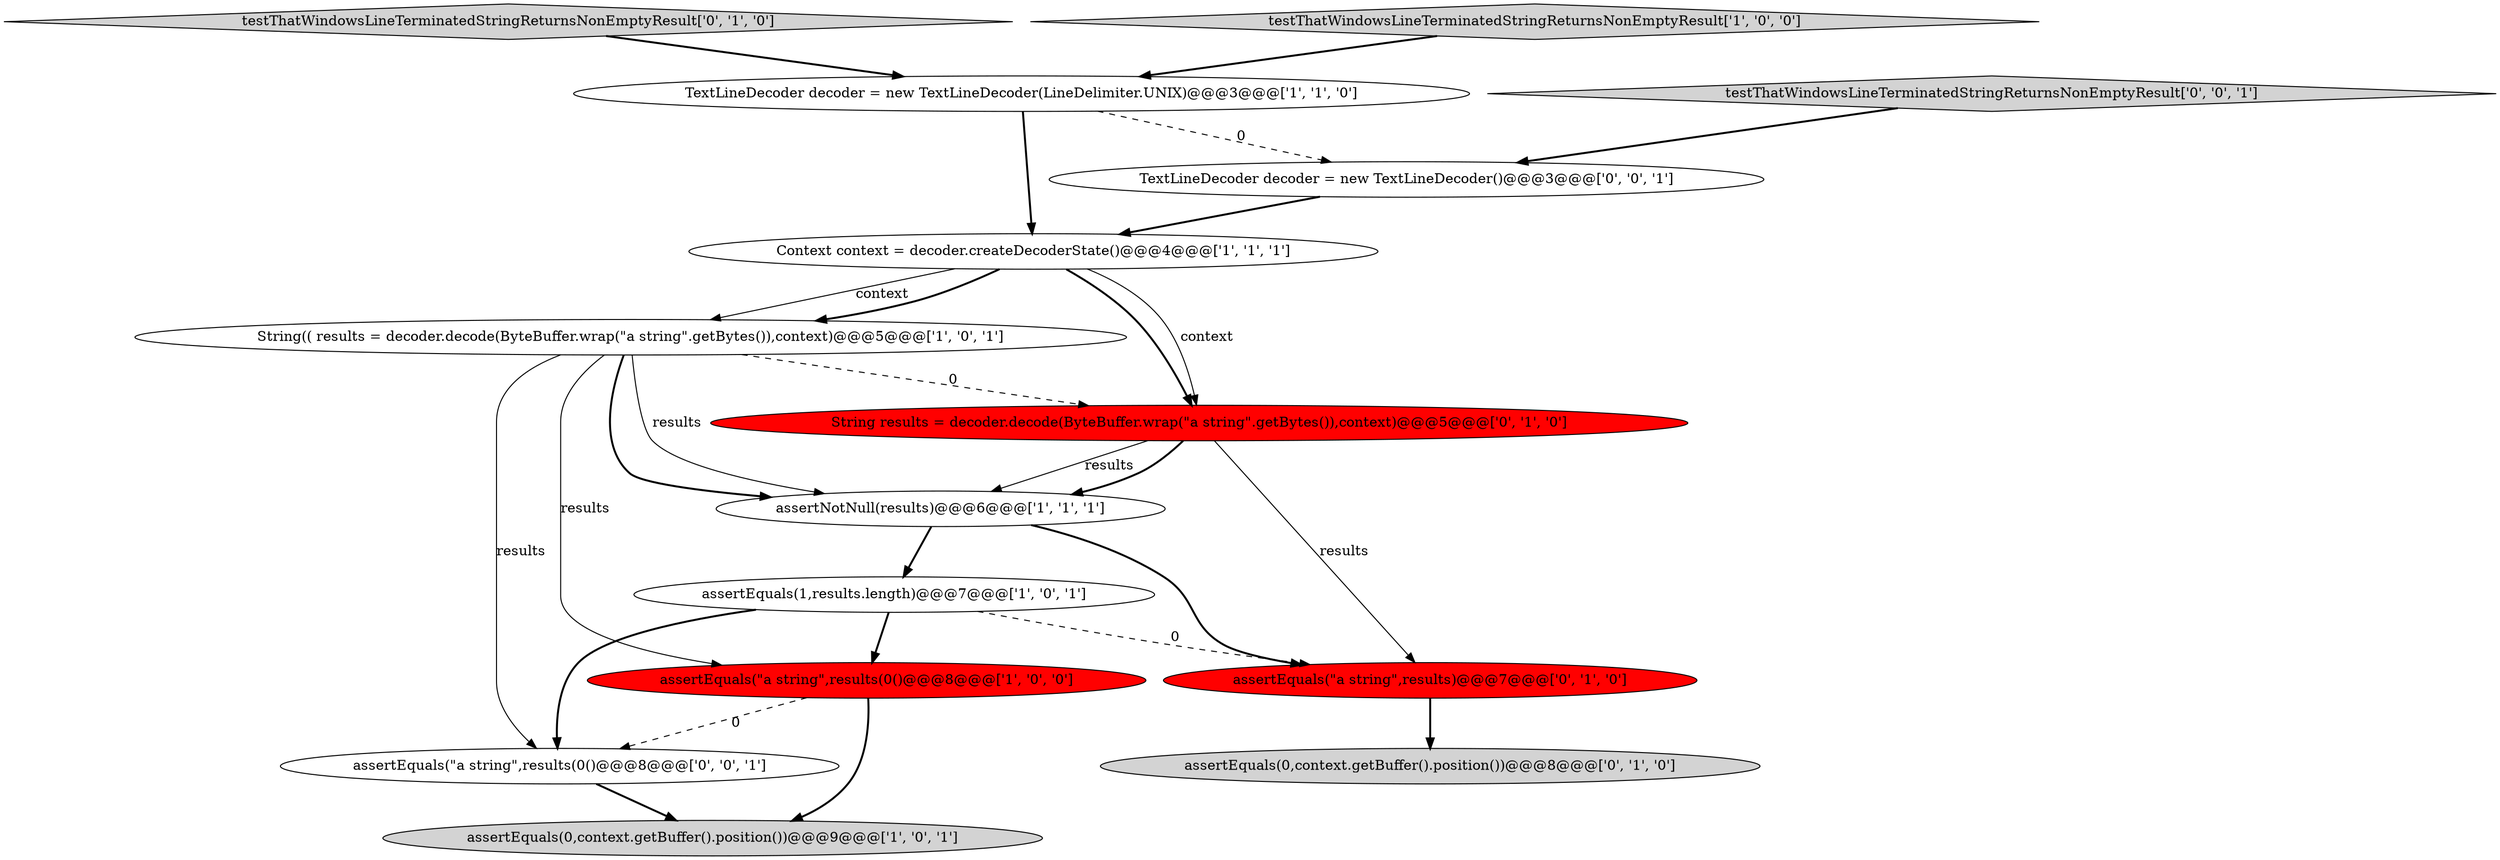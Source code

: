 digraph {
0 [style = filled, label = "String(( results = decoder.decode(ByteBuffer.wrap(\"a string\".getBytes()),context)@@@5@@@['1', '0', '1']", fillcolor = white, shape = ellipse image = "AAA0AAABBB1BBB"];
7 [style = filled, label = "TextLineDecoder decoder = new TextLineDecoder(LineDelimiter.UNIX)@@@3@@@['1', '1', '0']", fillcolor = white, shape = ellipse image = "AAA0AAABBB1BBB"];
1 [style = filled, label = "assertNotNull(results)@@@6@@@['1', '1', '1']", fillcolor = white, shape = ellipse image = "AAA0AAABBB1BBB"];
10 [style = filled, label = "testThatWindowsLineTerminatedStringReturnsNonEmptyResult['0', '1', '0']", fillcolor = lightgray, shape = diamond image = "AAA0AAABBB2BBB"];
11 [style = filled, label = "assertEquals(0,context.getBuffer().position())@@@8@@@['0', '1', '0']", fillcolor = lightgray, shape = ellipse image = "AAA0AAABBB2BBB"];
14 [style = filled, label = "testThatWindowsLineTerminatedStringReturnsNonEmptyResult['0', '0', '1']", fillcolor = lightgray, shape = diamond image = "AAA0AAABBB3BBB"];
6 [style = filled, label = "assertEquals(0,context.getBuffer().position())@@@9@@@['1', '0', '1']", fillcolor = lightgray, shape = ellipse image = "AAA0AAABBB1BBB"];
4 [style = filled, label = "testThatWindowsLineTerminatedStringReturnsNonEmptyResult['1', '0', '0']", fillcolor = lightgray, shape = diamond image = "AAA0AAABBB1BBB"];
13 [style = filled, label = "TextLineDecoder decoder = new TextLineDecoder()@@@3@@@['0', '0', '1']", fillcolor = white, shape = ellipse image = "AAA0AAABBB3BBB"];
9 [style = filled, label = "String results = decoder.decode(ByteBuffer.wrap(\"a string\".getBytes()),context)@@@5@@@['0', '1', '0']", fillcolor = red, shape = ellipse image = "AAA1AAABBB2BBB"];
12 [style = filled, label = "assertEquals(\"a string\",results(0()@@@8@@@['0', '0', '1']", fillcolor = white, shape = ellipse image = "AAA0AAABBB3BBB"];
8 [style = filled, label = "assertEquals(\"a string\",results)@@@7@@@['0', '1', '0']", fillcolor = red, shape = ellipse image = "AAA1AAABBB2BBB"];
5 [style = filled, label = "assertEquals(\"a string\",results(0()@@@8@@@['1', '0', '0']", fillcolor = red, shape = ellipse image = "AAA1AAABBB1BBB"];
2 [style = filled, label = "Context context = decoder.createDecoderState()@@@4@@@['1', '1', '1']", fillcolor = white, shape = ellipse image = "AAA0AAABBB1BBB"];
3 [style = filled, label = "assertEquals(1,results.length)@@@7@@@['1', '0', '1']", fillcolor = white, shape = ellipse image = "AAA0AAABBB1BBB"];
5->12 [style = dashed, label="0"];
1->8 [style = bold, label=""];
0->5 [style = solid, label="results"];
0->12 [style = solid, label="results"];
9->8 [style = solid, label="results"];
1->3 [style = bold, label=""];
2->9 [style = bold, label=""];
3->12 [style = bold, label=""];
12->6 [style = bold, label=""];
10->7 [style = bold, label=""];
4->7 [style = bold, label=""];
2->0 [style = solid, label="context"];
3->5 [style = bold, label=""];
2->0 [style = bold, label=""];
5->6 [style = bold, label=""];
7->2 [style = bold, label=""];
0->1 [style = bold, label=""];
9->1 [style = solid, label="results"];
0->1 [style = solid, label="results"];
7->13 [style = dashed, label="0"];
3->8 [style = dashed, label="0"];
14->13 [style = bold, label=""];
0->9 [style = dashed, label="0"];
9->1 [style = bold, label=""];
8->11 [style = bold, label=""];
2->9 [style = solid, label="context"];
13->2 [style = bold, label=""];
}
